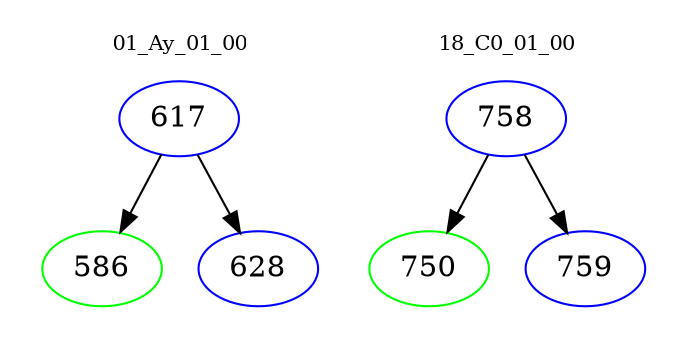 digraph{
subgraph cluster_0 {
color = white
label = "01_Ay_01_00";
fontsize=10;
T0_617 [label="617", color="blue"]
T0_617 -> T0_586 [color="black"]
T0_586 [label="586", color="green"]
T0_617 -> T0_628 [color="black"]
T0_628 [label="628", color="blue"]
}
subgraph cluster_1 {
color = white
label = "18_C0_01_00";
fontsize=10;
T1_758 [label="758", color="blue"]
T1_758 -> T1_750 [color="black"]
T1_750 [label="750", color="green"]
T1_758 -> T1_759 [color="black"]
T1_759 [label="759", color="blue"]
}
}
